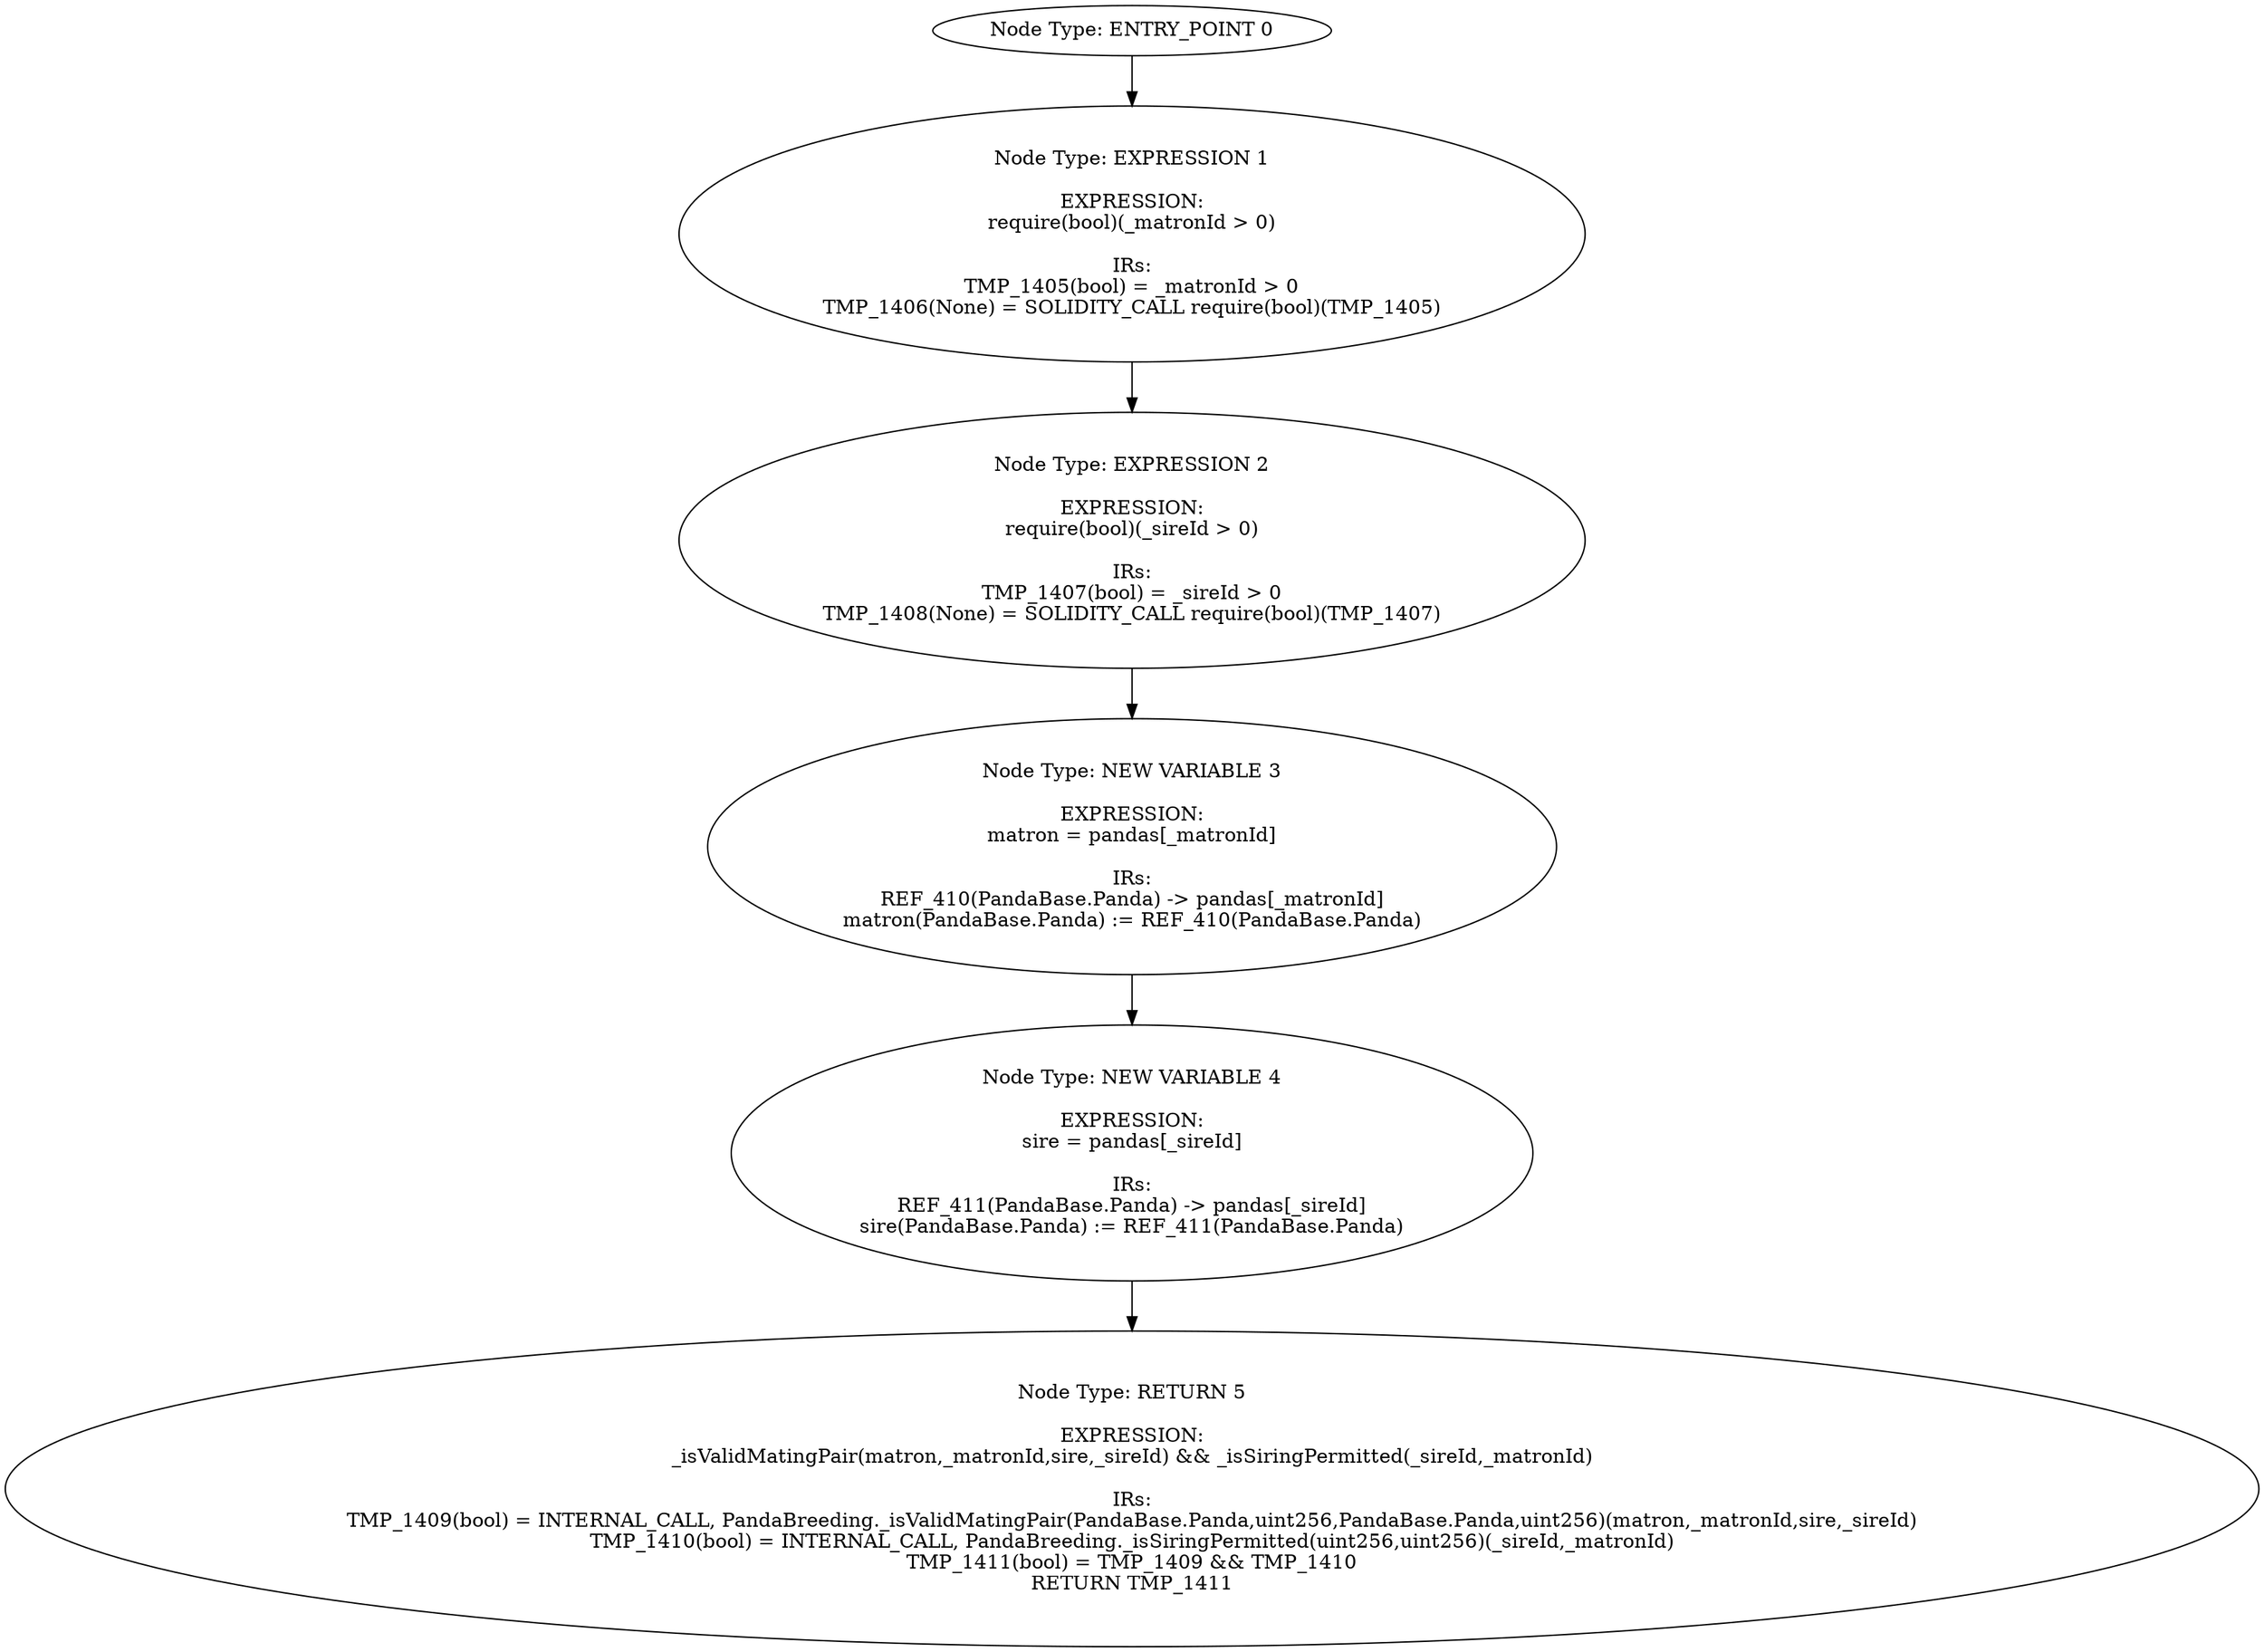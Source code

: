 digraph{
0[label="Node Type: ENTRY_POINT 0
"];
0->1;
1[label="Node Type: EXPRESSION 1

EXPRESSION:
require(bool)(_matronId > 0)

IRs:
TMP_1405(bool) = _matronId > 0
TMP_1406(None) = SOLIDITY_CALL require(bool)(TMP_1405)"];
1->2;
2[label="Node Type: EXPRESSION 2

EXPRESSION:
require(bool)(_sireId > 0)

IRs:
TMP_1407(bool) = _sireId > 0
TMP_1408(None) = SOLIDITY_CALL require(bool)(TMP_1407)"];
2->3;
3[label="Node Type: NEW VARIABLE 3

EXPRESSION:
matron = pandas[_matronId]

IRs:
REF_410(PandaBase.Panda) -> pandas[_matronId]
matron(PandaBase.Panda) := REF_410(PandaBase.Panda)"];
3->4;
4[label="Node Type: NEW VARIABLE 4

EXPRESSION:
sire = pandas[_sireId]

IRs:
REF_411(PandaBase.Panda) -> pandas[_sireId]
sire(PandaBase.Panda) := REF_411(PandaBase.Panda)"];
4->5;
5[label="Node Type: RETURN 5

EXPRESSION:
_isValidMatingPair(matron,_matronId,sire,_sireId) && _isSiringPermitted(_sireId,_matronId)

IRs:
TMP_1409(bool) = INTERNAL_CALL, PandaBreeding._isValidMatingPair(PandaBase.Panda,uint256,PandaBase.Panda,uint256)(matron,_matronId,sire,_sireId)
TMP_1410(bool) = INTERNAL_CALL, PandaBreeding._isSiringPermitted(uint256,uint256)(_sireId,_matronId)
TMP_1411(bool) = TMP_1409 && TMP_1410
RETURN TMP_1411"];
}
